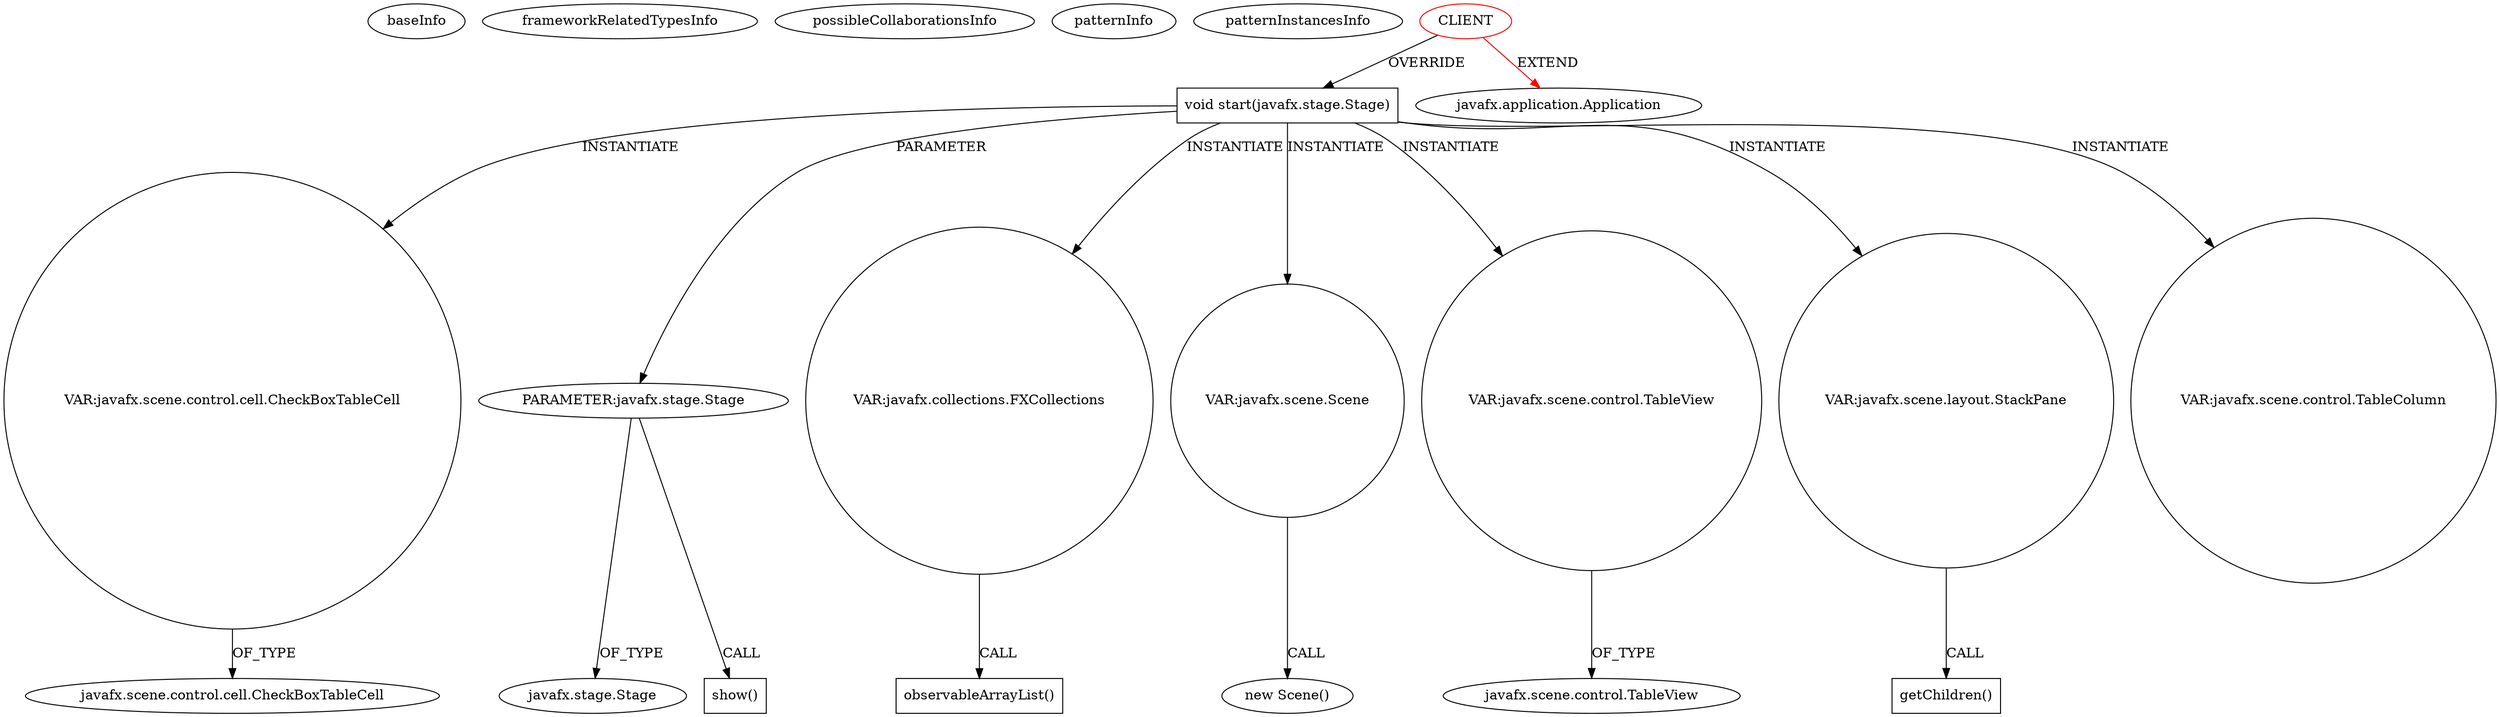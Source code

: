 digraph {
baseInfo[graphId=4155,category="pattern",isAnonymous=false,possibleRelation=false]
frameworkRelatedTypesInfo[0="javafx.application.Application"]
possibleCollaborationsInfo[]
patternInfo[frequency=2.0,patternRootClient=0]
patternInstancesInfo[0="guigarage-mastering-javafx-controls~/guigarage-mastering-javafx-controls/mastering-javafx-controls-master/src/main/java/com/guigarage/chapter6/TableDemo6.java~TableDemo6~2888",1="ranganathankm-blog~/ranganathankm-blog/blog-master/javafx-sample-tableview/src/main/java/com/blogspot/javanbswing/javafx/table/TableViewSample.java~TableViewSample~3991"]
35[label="javafx.scene.control.cell.CheckBoxTableCell",vertexType="FRAMEWORK_CLASS_TYPE",isFrameworkType=false]
33[label="VAR:javafx.scene.control.cell.CheckBoxTableCell",vertexType="VARIABLE_EXPRESION",isFrameworkType=false,shape=circle]
2[label="void start(javafx.stage.Stage)",vertexType="OVERRIDING_METHOD_DECLARATION",isFrameworkType=false,shape=box]
0[label="CLIENT",vertexType="ROOT_CLIENT_CLASS_DECLARATION",isFrameworkType=false,color=red]
3[label="PARAMETER:javafx.stage.Stage",vertexType="PARAMETER_DECLARATION",isFrameworkType=false]
5[label="VAR:javafx.collections.FXCollections",vertexType="VARIABLE_EXPRESION",isFrameworkType=false,shape=circle]
6[label="observableArrayList()",vertexType="INSIDE_CALL",isFrameworkType=false,shape=box]
4[label="javafx.stage.Stage",vertexType="FRAMEWORK_CLASS_TYPE",isFrameworkType=false]
61[label="show()",vertexType="INSIDE_CALL",isFrameworkType=false,shape=box]
1[label="javafx.application.Application",vertexType="FRAMEWORK_CLASS_TYPE",isFrameworkType=false]
49[label="VAR:javafx.scene.Scene",vertexType="VARIABLE_EXPRESION",isFrameworkType=false,shape=circle]
48[label="new Scene()",vertexType="CONSTRUCTOR_CALL",isFrameworkType=false]
9[label="VAR:javafx.scene.control.TableView",vertexType="VARIABLE_EXPRESION",isFrameworkType=false,shape=circle]
10[label="javafx.scene.control.TableView",vertexType="FRAMEWORK_CLASS_TYPE",isFrameworkType=false]
44[label="VAR:javafx.scene.layout.StackPane",vertexType="VARIABLE_EXPRESION",isFrameworkType=false,shape=circle]
47[label="getChildren()",vertexType="INSIDE_CALL",isFrameworkType=false,shape=box]
17[label="VAR:javafx.scene.control.TableColumn",vertexType="VARIABLE_EXPRESION",isFrameworkType=false,shape=circle]
33->35[label="OF_TYPE"]
0->1[label="EXTEND",color=red]
49->48[label="CALL"]
2->5[label="INSTANTIATE"]
2->33[label="INSTANTIATE"]
2->44[label="INSTANTIATE"]
2->9[label="INSTANTIATE"]
9->10[label="OF_TYPE"]
0->2[label="OVERRIDE"]
44->47[label="CALL"]
2->3[label="PARAMETER"]
3->61[label="CALL"]
5->6[label="CALL"]
2->17[label="INSTANTIATE"]
2->49[label="INSTANTIATE"]
3->4[label="OF_TYPE"]
}
